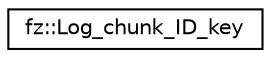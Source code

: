 digraph "Graphical Class Hierarchy"
{
 // LATEX_PDF_SIZE
  edge [fontname="Helvetica",fontsize="10",labelfontname="Helvetica",labelfontsize="10"];
  node [fontname="Helvetica",fontsize="10",shape=record];
  rankdir="LR";
  Node0 [label="fz::Log_chunk_ID_key",height=0.2,width=0.4,color="black", fillcolor="white", style="filled",URL="$structfz_1_1Log__chunk__ID__key.html",tooltip="Standardized Formalizer Log chunk ID key."];
}
